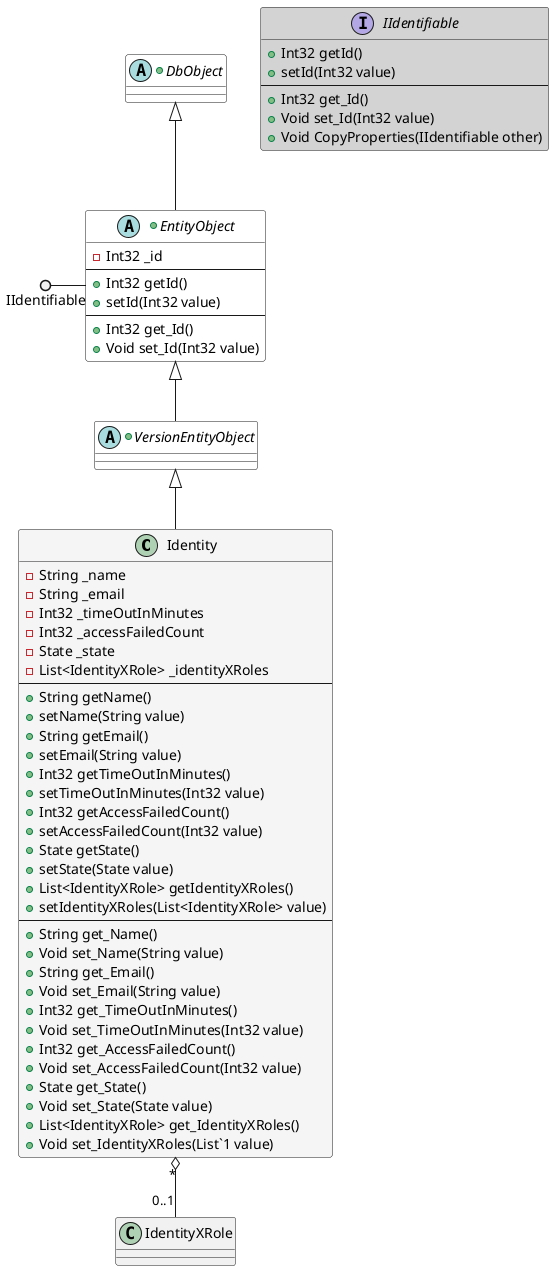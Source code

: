 ﻿//@GeneratedCode
@startuml eVaccinationPass.Logic.Entities.Account.Identity
class Identity #whitesmoke {
    - String _name
    - String _email
    - Int32 _timeOutInMinutes
    - Int32 _accessFailedCount
    - State _state
    - List<IdentityXRole> _identityXRoles
    ---
     + String getName()
     + setName(String value)
     + String getEmail()
     + setEmail(String value)
     + Int32 getTimeOutInMinutes()
     + setTimeOutInMinutes(Int32 value)
     + Int32 getAccessFailedCount()
     + setAccessFailedCount(Int32 value)
     + State getState()
     + setState(State value)
     + List<IdentityXRole> getIdentityXRoles()
     + setIdentityXRoles(List<IdentityXRole> value)
    ---
    + String get_Name()
    + Void set_Name(String value)
    + String get_Email()
    + Void set_Email(String value)
    + Int32 get_TimeOutInMinutes()
    + Void set_TimeOutInMinutes(Int32 value)
    + Int32 get_AccessFailedCount()
    + Void set_AccessFailedCount(Int32 value)
    + State get_State()
    + Void set_State(State value)
    + List<IdentityXRole> get_IdentityXRoles()
    + Void set_IdentityXRoles(List`1 value)
}
+abstract class VersionEntityObject #white {
}
+abstract class EntityObject #white {
    - Int32 _id
    ---
     + Int32 getId()
     + setId(Int32 value)
    ---
    + Int32 get_Id()
    + Void set_Id(Int32 value)
}
+abstract class DbObject #white {
}
interface IIdentifiable #lightgrey {
     + Int32 getId()
     + setId(Int32 value)
    ---
    + Int32 get_Id()
    + Void set_Id(Int32 value)
    + Void CopyProperties(IIdentifiable other)
}
VersionEntityObject <|-- Identity
EntityObject <|-- VersionEntityObject
DbObject <|-- EntityObject
IIdentifiable ()- EntityObject
Identity "*" o-- "0..1" IdentityXRole
@enduml
